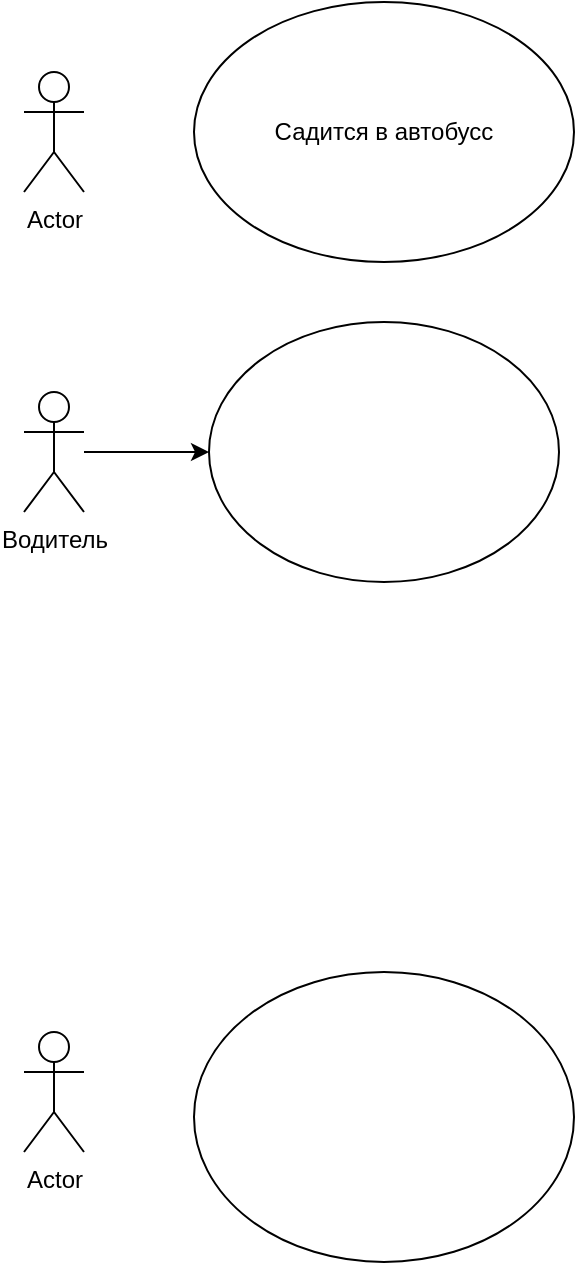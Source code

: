 <mxfile version="21.0.8" type="github">
  <diagram id="C5RBs43oDa-KdzZeNtuy" name="Page-1">
    <mxGraphModel dx="640" dy="1016" grid="1" gridSize="10" guides="1" tooltips="1" connect="1" arrows="1" fold="1" page="1" pageScale="1" pageWidth="827" pageHeight="1169" math="0" shadow="0">
      <root>
        <mxCell id="WIyWlLk6GJQsqaUBKTNV-0" />
        <mxCell id="WIyWlLk6GJQsqaUBKTNV-1" parent="WIyWlLk6GJQsqaUBKTNV-0" />
        <mxCell id="TuZljq76idqd-cObdHlX-10" value="" style="edgeStyle=orthogonalEdgeStyle;rounded=0;orthogonalLoop=1;jettySize=auto;html=1;" edge="1" parent="WIyWlLk6GJQsqaUBKTNV-1" source="TuZljq76idqd-cObdHlX-0" target="TuZljq76idqd-cObdHlX-5">
          <mxGeometry relative="1" as="geometry" />
        </mxCell>
        <mxCell id="TuZljq76idqd-cObdHlX-0" value="Водитель&lt;br&gt;" style="shape=umlActor;verticalLabelPosition=bottom;verticalAlign=top;html=1;outlineConnect=0;" vertex="1" parent="WIyWlLk6GJQsqaUBKTNV-1">
          <mxGeometry x="90" y="240" width="30" height="60" as="geometry" />
        </mxCell>
        <mxCell id="TuZljq76idqd-cObdHlX-1" value="Actor" style="shape=umlActor;verticalLabelPosition=bottom;verticalAlign=top;html=1;outlineConnect=0;" vertex="1" parent="WIyWlLk6GJQsqaUBKTNV-1">
          <mxGeometry x="90" y="80" width="30" height="60" as="geometry" />
        </mxCell>
        <mxCell id="TuZljq76idqd-cObdHlX-2" value="Actor" style="shape=umlActor;verticalLabelPosition=bottom;verticalAlign=top;html=1;outlineConnect=0;" vertex="1" parent="WIyWlLk6GJQsqaUBKTNV-1">
          <mxGeometry x="90" y="560" width="30" height="60" as="geometry" />
        </mxCell>
        <mxCell id="TuZljq76idqd-cObdHlX-5" value="" style="ellipse;whiteSpace=wrap;html=1;" vertex="1" parent="WIyWlLk6GJQsqaUBKTNV-1">
          <mxGeometry x="182.5" y="205" width="175" height="130" as="geometry" />
        </mxCell>
        <mxCell id="TuZljq76idqd-cObdHlX-6" value="Садится в автобусс" style="ellipse;whiteSpace=wrap;html=1;" vertex="1" parent="WIyWlLk6GJQsqaUBKTNV-1">
          <mxGeometry x="175" y="45" width="190" height="130" as="geometry" />
        </mxCell>
        <mxCell id="TuZljq76idqd-cObdHlX-7" value="" style="ellipse;whiteSpace=wrap;html=1;" vertex="1" parent="WIyWlLk6GJQsqaUBKTNV-1">
          <mxGeometry x="175" y="530" width="190" height="145" as="geometry" />
        </mxCell>
      </root>
    </mxGraphModel>
  </diagram>
</mxfile>

